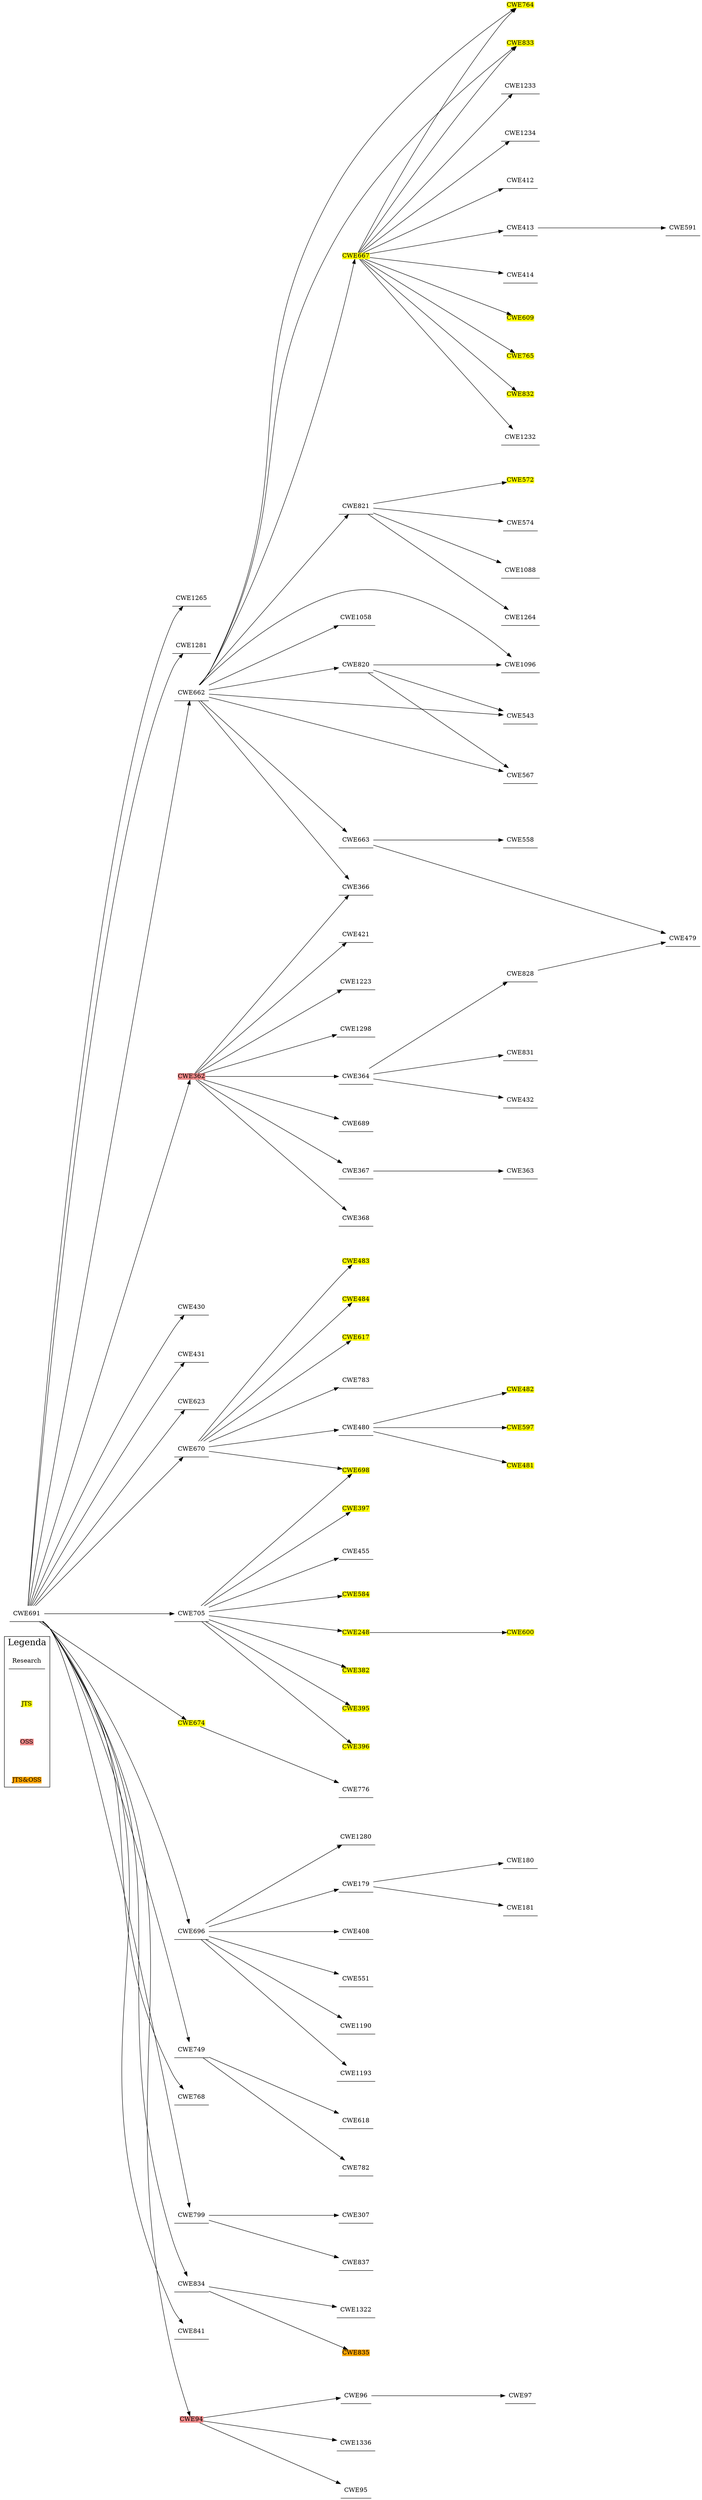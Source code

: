 digraph "Family Tree" {
	graph [nodesep=1 rankdir=LR ranksep=4 splines=true]
	subgraph clusterA {
		node [shape=plaintext]
		label=Legenda
		fontsize=20
		Research [label=Research color=black fillcolor=white shape=underline style=filled]
		JTS [label=JTS color=black fillcolor=yellow shape=plain style=filled]
		OSS [label=OSS color=black fillcolor="#f08989" shape=plain style=filled]
		"JTS&OSS" [label="JTS&OSS" color=black fillcolor=orange shape=plain style=filled]
	}
	CWE691 [label=CWE691 color=black fillcolor=white shape=underline style=filled]
	CWE1265 [label=CWE1265 color=black fillcolor=white shape=underline style=filled]
	CWE1281 [label=CWE1281 color=black fillcolor=white shape=underline style=filled]
	CWE362 [label=CWE362 color=black fillcolor="#f08989" shape=plain style=filled]
	CWE430 [label=CWE430 color=black fillcolor=white shape=underline style=filled]
	CWE431 [label=CWE431 color=black fillcolor=white shape=underline style=filled]
	CWE623 [label=CWE623 color=black fillcolor=white shape=underline style=filled]
	CWE662 [label=CWE662 color=black fillcolor=white shape=underline style=filled]
	CWE670 [label=CWE670 color=black fillcolor=white shape=underline style=filled]
	CWE674 [label=CWE674 color=black fillcolor=yellow shape=plain style=filled]
	CWE696 [label=CWE696 color=black fillcolor=white shape=underline style=filled]
	CWE705 [label=CWE705 color=black fillcolor=white shape=underline style=filled]
	CWE749 [label=CWE749 color=black fillcolor=white shape=underline style=filled]
	CWE768 [label=CWE768 color=black fillcolor=white shape=underline style=filled]
	CWE799 [label=CWE799 color=black fillcolor=white shape=underline style=filled]
	CWE834 [label=CWE834 color=black fillcolor=white shape=underline style=filled]
	CWE841 [label=CWE841 color=black fillcolor=white shape=underline style=filled]
	CWE94 [label=CWE94 color=black fillcolor="#f08989" shape=plain style=filled]
	CWE1223 [label=CWE1223 color=black fillcolor=white shape=underline style=filled]
	CWE1298 [label=CWE1298 color=black fillcolor=white shape=underline style=filled]
	CWE364 [label=CWE364 color=black fillcolor=white shape=underline style=filled]
	CWE366 [label=CWE366 color=black fillcolor=white shape=underline style=filled]
	CWE367 [label=CWE367 color=black fillcolor=white shape=underline style=filled]
	CWE368 [label=CWE368 color=black fillcolor=white shape=underline style=filled]
	CWE421 [label=CWE421 color=black fillcolor=white shape=underline style=filled]
	CWE689 [label=CWE689 color=black fillcolor=white shape=underline style=filled]
	CWE1058 [label=CWE1058 color=black fillcolor=white shape=underline style=filled]
	CWE1096 [label=CWE1096 color=black fillcolor=white shape=underline style=filled]
	CWE543 [label=CWE543 color=black fillcolor=white shape=underline style=filled]
	CWE567 [label=CWE567 color=black fillcolor=white shape=underline style=filled]
	CWE663 [label=CWE663 color=black fillcolor=white shape=underline style=filled]
	CWE667 [label=CWE667 color=black fillcolor=yellow shape=plain style=filled]
	CWE764 [label=CWE764 color=black fillcolor=yellow shape=plain style=filled]
	CWE820 [label=CWE820 color=black fillcolor=white shape=underline style=filled]
	CWE821 [label=CWE821 color=black fillcolor=white shape=underline style=filled]
	CWE833 [label=CWE833 color=black fillcolor=yellow shape=plain style=filled]
	CWE480 [label=CWE480 color=black fillcolor=white shape=underline style=filled]
	CWE483 [label=CWE483 color=black fillcolor=yellow shape=plain style=filled]
	CWE484 [label=CWE484 color=black fillcolor=yellow shape=plain style=filled]
	CWE617 [label=CWE617 color=black fillcolor=yellow shape=plain style=filled]
	CWE698 [label=CWE698 color=black fillcolor=yellow shape=plain style=filled]
	CWE783 [label=CWE783 color=black fillcolor=white shape=underline style=filled]
	CWE776 [label=CWE776 color=black fillcolor=white shape=underline style=filled]
	CWE1190 [label=CWE1190 color=black fillcolor=white shape=underline style=filled]
	CWE1193 [label=CWE1193 color=black fillcolor=white shape=underline style=filled]
	CWE1280 [label=CWE1280 color=black fillcolor=white shape=underline style=filled]
	CWE179 [label=CWE179 color=black fillcolor=white shape=underline style=filled]
	CWE408 [label=CWE408 color=black fillcolor=white shape=underline style=filled]
	CWE551 [label=CWE551 color=black fillcolor=white shape=underline style=filled]
	CWE248 [label=CWE248 color=black fillcolor=yellow shape=plain style=filled]
	CWE382 [label=CWE382 color=black fillcolor=yellow shape=plain style=filled]
	CWE395 [label=CWE395 color=black fillcolor=yellow shape=plain style=filled]
	CWE396 [label=CWE396 color=black fillcolor=yellow shape=plain style=filled]
	CWE397 [label=CWE397 color=black fillcolor=yellow shape=plain style=filled]
	CWE455 [label=CWE455 color=black fillcolor=white shape=underline style=filled]
	CWE584 [label=CWE584 color=black fillcolor=yellow shape=plain style=filled]
	CWE618 [label=CWE618 color=black fillcolor=white shape=underline style=filled]
	CWE782 [label=CWE782 color=black fillcolor=white shape=underline style=filled]
	CWE307 [label=CWE307 color=black fillcolor=white shape=underline style=filled]
	CWE837 [label=CWE837 color=black fillcolor=white shape=underline style=filled]
	CWE1322 [label=CWE1322 color=black fillcolor=white shape=underline style=filled]
	CWE835 [label=CWE835 color=black fillcolor=orange shape=plain style=filled]
	CWE1336 [label=CWE1336 color=black fillcolor=white shape=underline style=filled]
	CWE95 [label=CWE95 color=black fillcolor=white shape=underline style=filled]
	CWE96 [label=CWE96 color=black fillcolor=white shape=underline style=filled]
	CWE432 [label=CWE432 color=black fillcolor=white shape=underline style=filled]
	CWE828 [label=CWE828 color=black fillcolor=white shape=underline style=filled]
	CWE831 [label=CWE831 color=black fillcolor=white shape=underline style=filled]
	CWE363 [label=CWE363 color=black fillcolor=white shape=underline style=filled]
	CWE479 [label=CWE479 color=black fillcolor=white shape=underline style=filled]
	CWE558 [label=CWE558 color=black fillcolor=white shape=underline style=filled]
	CWE1232 [label=CWE1232 color=black fillcolor=white shape=underline style=filled]
	CWE1233 [label=CWE1233 color=black fillcolor=white shape=underline style=filled]
	CWE1234 [label=CWE1234 color=black fillcolor=white shape=underline style=filled]
	CWE412 [label=CWE412 color=black fillcolor=white shape=underline style=filled]
	CWE413 [label=CWE413 color=black fillcolor=white shape=underline style=filled]
	CWE414 [label=CWE414 color=black fillcolor=white shape=underline style=filled]
	CWE609 [label=CWE609 color=black fillcolor=yellow shape=plain style=filled]
	CWE765 [label=CWE765 color=black fillcolor=yellow shape=plain style=filled]
	CWE832 [label=CWE832 color=black fillcolor=yellow shape=plain style=filled]
	CWE1088 [label=CWE1088 color=black fillcolor=white shape=underline style=filled]
	CWE1264 [label=CWE1264 color=black fillcolor=white shape=underline style=filled]
	CWE572 [label=CWE572 color=black fillcolor=yellow shape=plain style=filled]
	CWE574 [label=CWE574 color=black fillcolor=white shape=underline style=filled]
	CWE481 [label=CWE481 color=black fillcolor=yellow shape=plain style=filled]
	CWE482 [label=CWE482 color=black fillcolor=yellow shape=plain style=filled]
	CWE597 [label=CWE597 color=black fillcolor=yellow shape=plain style=filled]
	CWE180 [label=CWE180 color=black fillcolor=white shape=underline style=filled]
	CWE181 [label=CWE181 color=black fillcolor=white shape=underline style=filled]
	CWE600 [label=CWE600 color=black fillcolor=yellow shape=plain style=filled]
	CWE97 [label=CWE97 color=black fillcolor=white shape=underline style=filled]
	CWE591 [label=CWE591 color=black fillcolor=white shape=underline style=filled]
	CWE691 -> CWE1265
	CWE691 -> CWE1281
	CWE691 -> CWE362
	CWE691 -> CWE430
	CWE691 -> CWE431
	CWE691 -> CWE623
	CWE691 -> CWE662
	CWE691 -> CWE670
	CWE691 -> CWE674
	CWE691 -> CWE696
	CWE691 -> CWE705
	CWE691 -> CWE749
	CWE691 -> CWE768
	CWE691 -> CWE799
	CWE691 -> CWE834
	CWE691 -> CWE841
	CWE691 -> CWE94
	CWE362 -> CWE1223
	CWE362 -> CWE1298
	CWE362 -> CWE364
	CWE362 -> CWE366
	CWE362 -> CWE367
	CWE362 -> CWE368
	CWE362 -> CWE421
	CWE362 -> CWE689
	CWE662 -> CWE1058
	CWE662 -> CWE1096
	CWE662 -> CWE366
	CWE662 -> CWE543
	CWE662 -> CWE567
	CWE662 -> CWE663
	CWE662 -> CWE667
	CWE662 -> CWE764
	CWE662 -> CWE820
	CWE662 -> CWE821
	CWE662 -> CWE833
	CWE670 -> CWE480
	CWE670 -> CWE483
	CWE670 -> CWE484
	CWE670 -> CWE617
	CWE670 -> CWE698
	CWE670 -> CWE783
	CWE674 -> CWE776
	CWE696 -> CWE1190
	CWE696 -> CWE1193
	CWE696 -> CWE1280
	CWE696 -> CWE179
	CWE696 -> CWE408
	CWE696 -> CWE551
	CWE705 -> CWE248
	CWE705 -> CWE382
	CWE705 -> CWE395
	CWE705 -> CWE396
	CWE705 -> CWE397
	CWE705 -> CWE455
	CWE705 -> CWE584
	CWE705 -> CWE698
	CWE749 -> CWE618
	CWE749 -> CWE782
	CWE799 -> CWE307
	CWE799 -> CWE837
	CWE834 -> CWE1322
	CWE834 -> CWE835
	CWE94 -> CWE1336
	CWE94 -> CWE95
	CWE94 -> CWE96
	CWE364 -> CWE432
	CWE364 -> CWE828
	CWE364 -> CWE831
	CWE367 -> CWE363
	CWE663 -> CWE479
	CWE663 -> CWE558
	CWE667 -> CWE1232
	CWE667 -> CWE1233
	CWE667 -> CWE1234
	CWE667 -> CWE412
	CWE667 -> CWE413
	CWE667 -> CWE414
	CWE667 -> CWE609
	CWE667 -> CWE764
	CWE667 -> CWE765
	CWE667 -> CWE832
	CWE667 -> CWE833
	CWE820 -> CWE1096
	CWE820 -> CWE543
	CWE820 -> CWE567
	CWE821 -> CWE1088
	CWE821 -> CWE1264
	CWE821 -> CWE572
	CWE821 -> CWE574
	CWE480 -> CWE481
	CWE480 -> CWE482
	CWE480 -> CWE597
	CWE179 -> CWE180
	CWE179 -> CWE181
	CWE248 -> CWE600
	CWE96 -> CWE97
	CWE828 -> CWE479
	CWE413 -> CWE591
}
